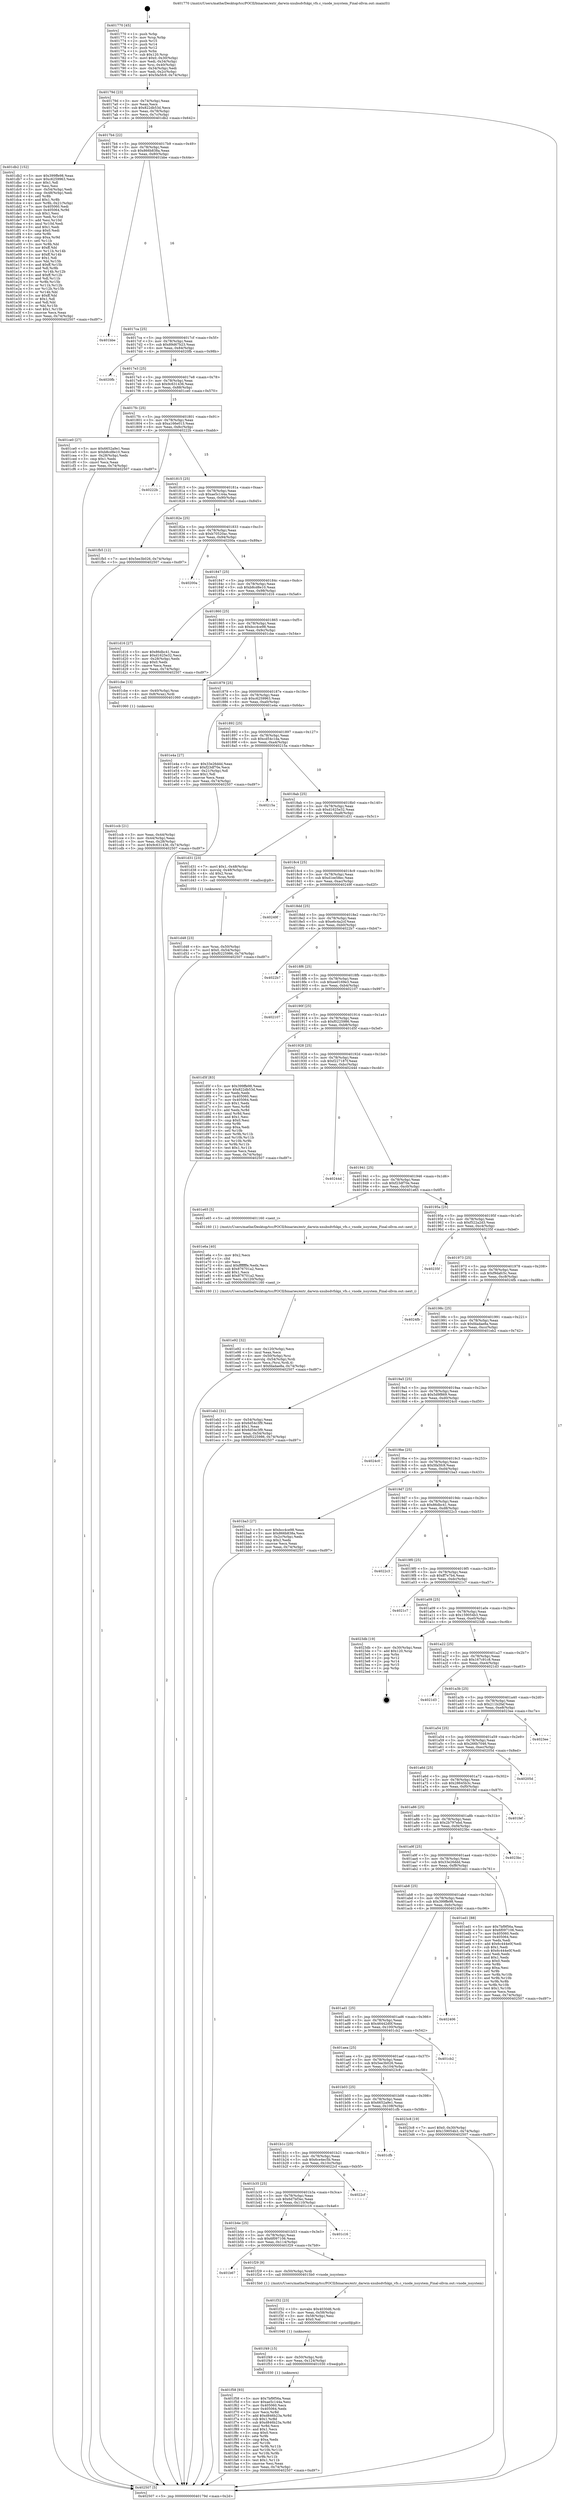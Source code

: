 digraph "0x401770" {
  label = "0x401770 (/mnt/c/Users/mathe/Desktop/tcc/POCII/binaries/extr_darwin-xnubsdvfskpi_vfs.c_vnode_issystem_Final-ollvm.out::main(0))"
  labelloc = "t"
  node[shape=record]

  Entry [label="",width=0.3,height=0.3,shape=circle,fillcolor=black,style=filled]
  "0x40179d" [label="{
     0x40179d [23]\l
     | [instrs]\l
     &nbsp;&nbsp;0x40179d \<+3\>: mov -0x74(%rbp),%eax\l
     &nbsp;&nbsp;0x4017a0 \<+2\>: mov %eax,%ecx\l
     &nbsp;&nbsp;0x4017a2 \<+6\>: sub $0x822db53d,%ecx\l
     &nbsp;&nbsp;0x4017a8 \<+3\>: mov %eax,-0x78(%rbp)\l
     &nbsp;&nbsp;0x4017ab \<+3\>: mov %ecx,-0x7c(%rbp)\l
     &nbsp;&nbsp;0x4017ae \<+6\>: je 0000000000401db2 \<main+0x642\>\l
  }"]
  "0x401db2" [label="{
     0x401db2 [152]\l
     | [instrs]\l
     &nbsp;&nbsp;0x401db2 \<+5\>: mov $0x399ffe98,%eax\l
     &nbsp;&nbsp;0x401db7 \<+5\>: mov $0xc6259963,%ecx\l
     &nbsp;&nbsp;0x401dbc \<+2\>: mov $0x1,%dl\l
     &nbsp;&nbsp;0x401dbe \<+2\>: xor %esi,%esi\l
     &nbsp;&nbsp;0x401dc0 \<+3\>: mov -0x54(%rbp),%edi\l
     &nbsp;&nbsp;0x401dc3 \<+3\>: cmp -0x48(%rbp),%edi\l
     &nbsp;&nbsp;0x401dc6 \<+4\>: setl %r8b\l
     &nbsp;&nbsp;0x401dca \<+4\>: and $0x1,%r8b\l
     &nbsp;&nbsp;0x401dce \<+4\>: mov %r8b,-0x21(%rbp)\l
     &nbsp;&nbsp;0x401dd2 \<+7\>: mov 0x405060,%edi\l
     &nbsp;&nbsp;0x401dd9 \<+8\>: mov 0x405064,%r9d\l
     &nbsp;&nbsp;0x401de1 \<+3\>: sub $0x1,%esi\l
     &nbsp;&nbsp;0x401de4 \<+3\>: mov %edi,%r10d\l
     &nbsp;&nbsp;0x401de7 \<+3\>: add %esi,%r10d\l
     &nbsp;&nbsp;0x401dea \<+4\>: imul %r10d,%edi\l
     &nbsp;&nbsp;0x401dee \<+3\>: and $0x1,%edi\l
     &nbsp;&nbsp;0x401df1 \<+3\>: cmp $0x0,%edi\l
     &nbsp;&nbsp;0x401df4 \<+4\>: sete %r8b\l
     &nbsp;&nbsp;0x401df8 \<+4\>: cmp $0xa,%r9d\l
     &nbsp;&nbsp;0x401dfc \<+4\>: setl %r11b\l
     &nbsp;&nbsp;0x401e00 \<+3\>: mov %r8b,%bl\l
     &nbsp;&nbsp;0x401e03 \<+3\>: xor $0xff,%bl\l
     &nbsp;&nbsp;0x401e06 \<+3\>: mov %r11b,%r14b\l
     &nbsp;&nbsp;0x401e09 \<+4\>: xor $0xff,%r14b\l
     &nbsp;&nbsp;0x401e0d \<+3\>: xor $0x1,%dl\l
     &nbsp;&nbsp;0x401e10 \<+3\>: mov %bl,%r15b\l
     &nbsp;&nbsp;0x401e13 \<+4\>: and $0xff,%r15b\l
     &nbsp;&nbsp;0x401e17 \<+3\>: and %dl,%r8b\l
     &nbsp;&nbsp;0x401e1a \<+3\>: mov %r14b,%r12b\l
     &nbsp;&nbsp;0x401e1d \<+4\>: and $0xff,%r12b\l
     &nbsp;&nbsp;0x401e21 \<+3\>: and %dl,%r11b\l
     &nbsp;&nbsp;0x401e24 \<+3\>: or %r8b,%r15b\l
     &nbsp;&nbsp;0x401e27 \<+3\>: or %r11b,%r12b\l
     &nbsp;&nbsp;0x401e2a \<+3\>: xor %r12b,%r15b\l
     &nbsp;&nbsp;0x401e2d \<+3\>: or %r14b,%bl\l
     &nbsp;&nbsp;0x401e30 \<+3\>: xor $0xff,%bl\l
     &nbsp;&nbsp;0x401e33 \<+3\>: or $0x1,%dl\l
     &nbsp;&nbsp;0x401e36 \<+2\>: and %dl,%bl\l
     &nbsp;&nbsp;0x401e38 \<+3\>: or %bl,%r15b\l
     &nbsp;&nbsp;0x401e3b \<+4\>: test $0x1,%r15b\l
     &nbsp;&nbsp;0x401e3f \<+3\>: cmovne %ecx,%eax\l
     &nbsp;&nbsp;0x401e42 \<+3\>: mov %eax,-0x74(%rbp)\l
     &nbsp;&nbsp;0x401e45 \<+5\>: jmp 0000000000402507 \<main+0xd97\>\l
  }"]
  "0x4017b4" [label="{
     0x4017b4 [22]\l
     | [instrs]\l
     &nbsp;&nbsp;0x4017b4 \<+5\>: jmp 00000000004017b9 \<main+0x49\>\l
     &nbsp;&nbsp;0x4017b9 \<+3\>: mov -0x78(%rbp),%eax\l
     &nbsp;&nbsp;0x4017bc \<+5\>: sub $0x866b838a,%eax\l
     &nbsp;&nbsp;0x4017c1 \<+3\>: mov %eax,-0x80(%rbp)\l
     &nbsp;&nbsp;0x4017c4 \<+6\>: je 0000000000401bbe \<main+0x44e\>\l
  }"]
  Exit [label="",width=0.3,height=0.3,shape=circle,fillcolor=black,style=filled,peripheries=2]
  "0x401bbe" [label="{
     0x401bbe\l
  }", style=dashed]
  "0x4017ca" [label="{
     0x4017ca [25]\l
     | [instrs]\l
     &nbsp;&nbsp;0x4017ca \<+5\>: jmp 00000000004017cf \<main+0x5f\>\l
     &nbsp;&nbsp;0x4017cf \<+3\>: mov -0x78(%rbp),%eax\l
     &nbsp;&nbsp;0x4017d2 \<+5\>: sub $0x89d67b23,%eax\l
     &nbsp;&nbsp;0x4017d7 \<+6\>: mov %eax,-0x84(%rbp)\l
     &nbsp;&nbsp;0x4017dd \<+6\>: je 00000000004020fb \<main+0x98b\>\l
  }"]
  "0x401f58" [label="{
     0x401f58 [93]\l
     | [instrs]\l
     &nbsp;&nbsp;0x401f58 \<+5\>: mov $0x7bf9f56a,%eax\l
     &nbsp;&nbsp;0x401f5d \<+5\>: mov $0xae5c144a,%esi\l
     &nbsp;&nbsp;0x401f62 \<+7\>: mov 0x405060,%ecx\l
     &nbsp;&nbsp;0x401f69 \<+7\>: mov 0x405064,%edx\l
     &nbsp;&nbsp;0x401f70 \<+3\>: mov %ecx,%r8d\l
     &nbsp;&nbsp;0x401f73 \<+7\>: add $0xd846b23a,%r8d\l
     &nbsp;&nbsp;0x401f7a \<+4\>: sub $0x1,%r8d\l
     &nbsp;&nbsp;0x401f7e \<+7\>: sub $0xd846b23a,%r8d\l
     &nbsp;&nbsp;0x401f85 \<+4\>: imul %r8d,%ecx\l
     &nbsp;&nbsp;0x401f89 \<+3\>: and $0x1,%ecx\l
     &nbsp;&nbsp;0x401f8c \<+3\>: cmp $0x0,%ecx\l
     &nbsp;&nbsp;0x401f8f \<+4\>: sete %r9b\l
     &nbsp;&nbsp;0x401f93 \<+3\>: cmp $0xa,%edx\l
     &nbsp;&nbsp;0x401f96 \<+4\>: setl %r10b\l
     &nbsp;&nbsp;0x401f9a \<+3\>: mov %r9b,%r11b\l
     &nbsp;&nbsp;0x401f9d \<+3\>: and %r10b,%r11b\l
     &nbsp;&nbsp;0x401fa0 \<+3\>: xor %r10b,%r9b\l
     &nbsp;&nbsp;0x401fa3 \<+3\>: or %r9b,%r11b\l
     &nbsp;&nbsp;0x401fa6 \<+4\>: test $0x1,%r11b\l
     &nbsp;&nbsp;0x401faa \<+3\>: cmovne %esi,%eax\l
     &nbsp;&nbsp;0x401fad \<+3\>: mov %eax,-0x74(%rbp)\l
     &nbsp;&nbsp;0x401fb0 \<+5\>: jmp 0000000000402507 \<main+0xd97\>\l
  }"]
  "0x4020fb" [label="{
     0x4020fb\l
  }", style=dashed]
  "0x4017e3" [label="{
     0x4017e3 [25]\l
     | [instrs]\l
     &nbsp;&nbsp;0x4017e3 \<+5\>: jmp 00000000004017e8 \<main+0x78\>\l
     &nbsp;&nbsp;0x4017e8 \<+3\>: mov -0x78(%rbp),%eax\l
     &nbsp;&nbsp;0x4017eb \<+5\>: sub $0x9c631436,%eax\l
     &nbsp;&nbsp;0x4017f0 \<+6\>: mov %eax,-0x88(%rbp)\l
     &nbsp;&nbsp;0x4017f6 \<+6\>: je 0000000000401ce0 \<main+0x570\>\l
  }"]
  "0x401f49" [label="{
     0x401f49 [15]\l
     | [instrs]\l
     &nbsp;&nbsp;0x401f49 \<+4\>: mov -0x50(%rbp),%rdi\l
     &nbsp;&nbsp;0x401f4d \<+6\>: mov %eax,-0x124(%rbp)\l
     &nbsp;&nbsp;0x401f53 \<+5\>: call 0000000000401030 \<free@plt\>\l
     | [calls]\l
     &nbsp;&nbsp;0x401030 \{1\} (unknown)\l
  }"]
  "0x401ce0" [label="{
     0x401ce0 [27]\l
     | [instrs]\l
     &nbsp;&nbsp;0x401ce0 \<+5\>: mov $0x6652a9e1,%eax\l
     &nbsp;&nbsp;0x401ce5 \<+5\>: mov $0xb8cd8e10,%ecx\l
     &nbsp;&nbsp;0x401cea \<+3\>: mov -0x28(%rbp),%edx\l
     &nbsp;&nbsp;0x401ced \<+3\>: cmp $0x1,%edx\l
     &nbsp;&nbsp;0x401cf0 \<+3\>: cmovl %ecx,%eax\l
     &nbsp;&nbsp;0x401cf3 \<+3\>: mov %eax,-0x74(%rbp)\l
     &nbsp;&nbsp;0x401cf6 \<+5\>: jmp 0000000000402507 \<main+0xd97\>\l
  }"]
  "0x4017fc" [label="{
     0x4017fc [25]\l
     | [instrs]\l
     &nbsp;&nbsp;0x4017fc \<+5\>: jmp 0000000000401801 \<main+0x91\>\l
     &nbsp;&nbsp;0x401801 \<+3\>: mov -0x78(%rbp),%eax\l
     &nbsp;&nbsp;0x401804 \<+5\>: sub $0xa166e013,%eax\l
     &nbsp;&nbsp;0x401809 \<+6\>: mov %eax,-0x8c(%rbp)\l
     &nbsp;&nbsp;0x40180f \<+6\>: je 000000000040222b \<main+0xabb\>\l
  }"]
  "0x401f32" [label="{
     0x401f32 [23]\l
     | [instrs]\l
     &nbsp;&nbsp;0x401f32 \<+10\>: movabs $0x4030d6,%rdi\l
     &nbsp;&nbsp;0x401f3c \<+3\>: mov %eax,-0x58(%rbp)\l
     &nbsp;&nbsp;0x401f3f \<+3\>: mov -0x58(%rbp),%esi\l
     &nbsp;&nbsp;0x401f42 \<+2\>: mov $0x0,%al\l
     &nbsp;&nbsp;0x401f44 \<+5\>: call 0000000000401040 \<printf@plt\>\l
     | [calls]\l
     &nbsp;&nbsp;0x401040 \{1\} (unknown)\l
  }"]
  "0x40222b" [label="{
     0x40222b\l
  }", style=dashed]
  "0x401815" [label="{
     0x401815 [25]\l
     | [instrs]\l
     &nbsp;&nbsp;0x401815 \<+5\>: jmp 000000000040181a \<main+0xaa\>\l
     &nbsp;&nbsp;0x40181a \<+3\>: mov -0x78(%rbp),%eax\l
     &nbsp;&nbsp;0x40181d \<+5\>: sub $0xae5c144a,%eax\l
     &nbsp;&nbsp;0x401822 \<+6\>: mov %eax,-0x90(%rbp)\l
     &nbsp;&nbsp;0x401828 \<+6\>: je 0000000000401fb5 \<main+0x845\>\l
  }"]
  "0x401b67" [label="{
     0x401b67\l
  }", style=dashed]
  "0x401fb5" [label="{
     0x401fb5 [12]\l
     | [instrs]\l
     &nbsp;&nbsp;0x401fb5 \<+7\>: movl $0x5ee3b026,-0x74(%rbp)\l
     &nbsp;&nbsp;0x401fbc \<+5\>: jmp 0000000000402507 \<main+0xd97\>\l
  }"]
  "0x40182e" [label="{
     0x40182e [25]\l
     | [instrs]\l
     &nbsp;&nbsp;0x40182e \<+5\>: jmp 0000000000401833 \<main+0xc3\>\l
     &nbsp;&nbsp;0x401833 \<+3\>: mov -0x78(%rbp),%eax\l
     &nbsp;&nbsp;0x401836 \<+5\>: sub $0xb70520ac,%eax\l
     &nbsp;&nbsp;0x40183b \<+6\>: mov %eax,-0x94(%rbp)\l
     &nbsp;&nbsp;0x401841 \<+6\>: je 000000000040200a \<main+0x89a\>\l
  }"]
  "0x401f29" [label="{
     0x401f29 [9]\l
     | [instrs]\l
     &nbsp;&nbsp;0x401f29 \<+4\>: mov -0x50(%rbp),%rdi\l
     &nbsp;&nbsp;0x401f2d \<+5\>: call 00000000004015b0 \<vnode_issystem\>\l
     | [calls]\l
     &nbsp;&nbsp;0x4015b0 \{1\} (/mnt/c/Users/mathe/Desktop/tcc/POCII/binaries/extr_darwin-xnubsdvfskpi_vfs.c_vnode_issystem_Final-ollvm.out::vnode_issystem)\l
  }"]
  "0x40200a" [label="{
     0x40200a\l
  }", style=dashed]
  "0x401847" [label="{
     0x401847 [25]\l
     | [instrs]\l
     &nbsp;&nbsp;0x401847 \<+5\>: jmp 000000000040184c \<main+0xdc\>\l
     &nbsp;&nbsp;0x40184c \<+3\>: mov -0x78(%rbp),%eax\l
     &nbsp;&nbsp;0x40184f \<+5\>: sub $0xb8cd8e10,%eax\l
     &nbsp;&nbsp;0x401854 \<+6\>: mov %eax,-0x98(%rbp)\l
     &nbsp;&nbsp;0x40185a \<+6\>: je 0000000000401d16 \<main+0x5a6\>\l
  }"]
  "0x401b4e" [label="{
     0x401b4e [25]\l
     | [instrs]\l
     &nbsp;&nbsp;0x401b4e \<+5\>: jmp 0000000000401b53 \<main+0x3e3\>\l
     &nbsp;&nbsp;0x401b53 \<+3\>: mov -0x78(%rbp),%eax\l
     &nbsp;&nbsp;0x401b56 \<+5\>: sub $0x6f097106,%eax\l
     &nbsp;&nbsp;0x401b5b \<+6\>: mov %eax,-0x114(%rbp)\l
     &nbsp;&nbsp;0x401b61 \<+6\>: je 0000000000401f29 \<main+0x7b9\>\l
  }"]
  "0x401d16" [label="{
     0x401d16 [27]\l
     | [instrs]\l
     &nbsp;&nbsp;0x401d16 \<+5\>: mov $0x86dbc41,%eax\l
     &nbsp;&nbsp;0x401d1b \<+5\>: mov $0xd1625e32,%ecx\l
     &nbsp;&nbsp;0x401d20 \<+3\>: mov -0x28(%rbp),%edx\l
     &nbsp;&nbsp;0x401d23 \<+3\>: cmp $0x0,%edx\l
     &nbsp;&nbsp;0x401d26 \<+3\>: cmove %ecx,%eax\l
     &nbsp;&nbsp;0x401d29 \<+3\>: mov %eax,-0x74(%rbp)\l
     &nbsp;&nbsp;0x401d2c \<+5\>: jmp 0000000000402507 \<main+0xd97\>\l
  }"]
  "0x401860" [label="{
     0x401860 [25]\l
     | [instrs]\l
     &nbsp;&nbsp;0x401860 \<+5\>: jmp 0000000000401865 \<main+0xf5\>\l
     &nbsp;&nbsp;0x401865 \<+3\>: mov -0x78(%rbp),%eax\l
     &nbsp;&nbsp;0x401868 \<+5\>: sub $0xbcc4ce98,%eax\l
     &nbsp;&nbsp;0x40186d \<+6\>: mov %eax,-0x9c(%rbp)\l
     &nbsp;&nbsp;0x401873 \<+6\>: je 0000000000401cbe \<main+0x54e\>\l
  }"]
  "0x401c16" [label="{
     0x401c16\l
  }", style=dashed]
  "0x401cbe" [label="{
     0x401cbe [13]\l
     | [instrs]\l
     &nbsp;&nbsp;0x401cbe \<+4\>: mov -0x40(%rbp),%rax\l
     &nbsp;&nbsp;0x401cc2 \<+4\>: mov 0x8(%rax),%rdi\l
     &nbsp;&nbsp;0x401cc6 \<+5\>: call 0000000000401060 \<atoi@plt\>\l
     | [calls]\l
     &nbsp;&nbsp;0x401060 \{1\} (unknown)\l
  }"]
  "0x401879" [label="{
     0x401879 [25]\l
     | [instrs]\l
     &nbsp;&nbsp;0x401879 \<+5\>: jmp 000000000040187e \<main+0x10e\>\l
     &nbsp;&nbsp;0x40187e \<+3\>: mov -0x78(%rbp),%eax\l
     &nbsp;&nbsp;0x401881 \<+5\>: sub $0xc6259963,%eax\l
     &nbsp;&nbsp;0x401886 \<+6\>: mov %eax,-0xa0(%rbp)\l
     &nbsp;&nbsp;0x40188c \<+6\>: je 0000000000401e4a \<main+0x6da\>\l
  }"]
  "0x401b35" [label="{
     0x401b35 [25]\l
     | [instrs]\l
     &nbsp;&nbsp;0x401b35 \<+5\>: jmp 0000000000401b3a \<main+0x3ca\>\l
     &nbsp;&nbsp;0x401b3a \<+3\>: mov -0x78(%rbp),%eax\l
     &nbsp;&nbsp;0x401b3d \<+5\>: sub $0x6d7bf3ec,%eax\l
     &nbsp;&nbsp;0x401b42 \<+6\>: mov %eax,-0x110(%rbp)\l
     &nbsp;&nbsp;0x401b48 \<+6\>: je 0000000000401c16 \<main+0x4a6\>\l
  }"]
  "0x401e4a" [label="{
     0x401e4a [27]\l
     | [instrs]\l
     &nbsp;&nbsp;0x401e4a \<+5\>: mov $0x33e26ddd,%eax\l
     &nbsp;&nbsp;0x401e4f \<+5\>: mov $0xf23df70e,%ecx\l
     &nbsp;&nbsp;0x401e54 \<+3\>: mov -0x21(%rbp),%dl\l
     &nbsp;&nbsp;0x401e57 \<+3\>: test $0x1,%dl\l
     &nbsp;&nbsp;0x401e5a \<+3\>: cmovne %ecx,%eax\l
     &nbsp;&nbsp;0x401e5d \<+3\>: mov %eax,-0x74(%rbp)\l
     &nbsp;&nbsp;0x401e60 \<+5\>: jmp 0000000000402507 \<main+0xd97\>\l
  }"]
  "0x401892" [label="{
     0x401892 [25]\l
     | [instrs]\l
     &nbsp;&nbsp;0x401892 \<+5\>: jmp 0000000000401897 \<main+0x127\>\l
     &nbsp;&nbsp;0x401897 \<+3\>: mov -0x78(%rbp),%eax\l
     &nbsp;&nbsp;0x40189a \<+5\>: sub $0xcd54c1da,%eax\l
     &nbsp;&nbsp;0x40189f \<+6\>: mov %eax,-0xa4(%rbp)\l
     &nbsp;&nbsp;0x4018a5 \<+6\>: je 000000000040215a \<main+0x9ea\>\l
  }"]
  "0x4022cf" [label="{
     0x4022cf\l
  }", style=dashed]
  "0x40215a" [label="{
     0x40215a\l
  }", style=dashed]
  "0x4018ab" [label="{
     0x4018ab [25]\l
     | [instrs]\l
     &nbsp;&nbsp;0x4018ab \<+5\>: jmp 00000000004018b0 \<main+0x140\>\l
     &nbsp;&nbsp;0x4018b0 \<+3\>: mov -0x78(%rbp),%eax\l
     &nbsp;&nbsp;0x4018b3 \<+5\>: sub $0xd1625e32,%eax\l
     &nbsp;&nbsp;0x4018b8 \<+6\>: mov %eax,-0xa8(%rbp)\l
     &nbsp;&nbsp;0x4018be \<+6\>: je 0000000000401d31 \<main+0x5c1\>\l
  }"]
  "0x401b1c" [label="{
     0x401b1c [25]\l
     | [instrs]\l
     &nbsp;&nbsp;0x401b1c \<+5\>: jmp 0000000000401b21 \<main+0x3b1\>\l
     &nbsp;&nbsp;0x401b21 \<+3\>: mov -0x78(%rbp),%eax\l
     &nbsp;&nbsp;0x401b24 \<+5\>: sub $0x6ce4ec5b,%eax\l
     &nbsp;&nbsp;0x401b29 \<+6\>: mov %eax,-0x10c(%rbp)\l
     &nbsp;&nbsp;0x401b2f \<+6\>: je 00000000004022cf \<main+0xb5f\>\l
  }"]
  "0x401d31" [label="{
     0x401d31 [23]\l
     | [instrs]\l
     &nbsp;&nbsp;0x401d31 \<+7\>: movl $0x1,-0x48(%rbp)\l
     &nbsp;&nbsp;0x401d38 \<+4\>: movslq -0x48(%rbp),%rax\l
     &nbsp;&nbsp;0x401d3c \<+4\>: shl $0x2,%rax\l
     &nbsp;&nbsp;0x401d40 \<+3\>: mov %rax,%rdi\l
     &nbsp;&nbsp;0x401d43 \<+5\>: call 0000000000401050 \<malloc@plt\>\l
     | [calls]\l
     &nbsp;&nbsp;0x401050 \{1\} (unknown)\l
  }"]
  "0x4018c4" [label="{
     0x4018c4 [25]\l
     | [instrs]\l
     &nbsp;&nbsp;0x4018c4 \<+5\>: jmp 00000000004018c9 \<main+0x159\>\l
     &nbsp;&nbsp;0x4018c9 \<+3\>: mov -0x78(%rbp),%eax\l
     &nbsp;&nbsp;0x4018cc \<+5\>: sub $0xd1ee58ec,%eax\l
     &nbsp;&nbsp;0x4018d1 \<+6\>: mov %eax,-0xac(%rbp)\l
     &nbsp;&nbsp;0x4018d7 \<+6\>: je 000000000040249f \<main+0xd2f\>\l
  }"]
  "0x401cfb" [label="{
     0x401cfb\l
  }", style=dashed]
  "0x40249f" [label="{
     0x40249f\l
  }", style=dashed]
  "0x4018dd" [label="{
     0x4018dd [25]\l
     | [instrs]\l
     &nbsp;&nbsp;0x4018dd \<+5\>: jmp 00000000004018e2 \<main+0x172\>\l
     &nbsp;&nbsp;0x4018e2 \<+3\>: mov -0x78(%rbp),%eax\l
     &nbsp;&nbsp;0x4018e5 \<+5\>: sub $0xe6c4a2cf,%eax\l
     &nbsp;&nbsp;0x4018ea \<+6\>: mov %eax,-0xb0(%rbp)\l
     &nbsp;&nbsp;0x4018f0 \<+6\>: je 00000000004022b7 \<main+0xb47\>\l
  }"]
  "0x401b03" [label="{
     0x401b03 [25]\l
     | [instrs]\l
     &nbsp;&nbsp;0x401b03 \<+5\>: jmp 0000000000401b08 \<main+0x398\>\l
     &nbsp;&nbsp;0x401b08 \<+3\>: mov -0x78(%rbp),%eax\l
     &nbsp;&nbsp;0x401b0b \<+5\>: sub $0x6652a9e1,%eax\l
     &nbsp;&nbsp;0x401b10 \<+6\>: mov %eax,-0x108(%rbp)\l
     &nbsp;&nbsp;0x401b16 \<+6\>: je 0000000000401cfb \<main+0x58b\>\l
  }"]
  "0x4022b7" [label="{
     0x4022b7\l
  }", style=dashed]
  "0x4018f6" [label="{
     0x4018f6 [25]\l
     | [instrs]\l
     &nbsp;&nbsp;0x4018f6 \<+5\>: jmp 00000000004018fb \<main+0x18b\>\l
     &nbsp;&nbsp;0x4018fb \<+3\>: mov -0x78(%rbp),%eax\l
     &nbsp;&nbsp;0x4018fe \<+5\>: sub $0xee0169e3,%eax\l
     &nbsp;&nbsp;0x401903 \<+6\>: mov %eax,-0xb4(%rbp)\l
     &nbsp;&nbsp;0x401909 \<+6\>: je 0000000000402107 \<main+0x997\>\l
  }"]
  "0x4023c8" [label="{
     0x4023c8 [19]\l
     | [instrs]\l
     &nbsp;&nbsp;0x4023c8 \<+7\>: movl $0x0,-0x30(%rbp)\l
     &nbsp;&nbsp;0x4023cf \<+7\>: movl $0x159054b3,-0x74(%rbp)\l
     &nbsp;&nbsp;0x4023d6 \<+5\>: jmp 0000000000402507 \<main+0xd97\>\l
  }"]
  "0x402107" [label="{
     0x402107\l
  }", style=dashed]
  "0x40190f" [label="{
     0x40190f [25]\l
     | [instrs]\l
     &nbsp;&nbsp;0x40190f \<+5\>: jmp 0000000000401914 \<main+0x1a4\>\l
     &nbsp;&nbsp;0x401914 \<+3\>: mov -0x78(%rbp),%eax\l
     &nbsp;&nbsp;0x401917 \<+5\>: sub $0xf0225986,%eax\l
     &nbsp;&nbsp;0x40191c \<+6\>: mov %eax,-0xb8(%rbp)\l
     &nbsp;&nbsp;0x401922 \<+6\>: je 0000000000401d5f \<main+0x5ef\>\l
  }"]
  "0x401aea" [label="{
     0x401aea [25]\l
     | [instrs]\l
     &nbsp;&nbsp;0x401aea \<+5\>: jmp 0000000000401aef \<main+0x37f\>\l
     &nbsp;&nbsp;0x401aef \<+3\>: mov -0x78(%rbp),%eax\l
     &nbsp;&nbsp;0x401af2 \<+5\>: sub $0x5ee3b026,%eax\l
     &nbsp;&nbsp;0x401af7 \<+6\>: mov %eax,-0x104(%rbp)\l
     &nbsp;&nbsp;0x401afd \<+6\>: je 00000000004023c8 \<main+0xc58\>\l
  }"]
  "0x401d5f" [label="{
     0x401d5f [83]\l
     | [instrs]\l
     &nbsp;&nbsp;0x401d5f \<+5\>: mov $0x399ffe98,%eax\l
     &nbsp;&nbsp;0x401d64 \<+5\>: mov $0x822db53d,%ecx\l
     &nbsp;&nbsp;0x401d69 \<+2\>: xor %edx,%edx\l
     &nbsp;&nbsp;0x401d6b \<+7\>: mov 0x405060,%esi\l
     &nbsp;&nbsp;0x401d72 \<+7\>: mov 0x405064,%edi\l
     &nbsp;&nbsp;0x401d79 \<+3\>: sub $0x1,%edx\l
     &nbsp;&nbsp;0x401d7c \<+3\>: mov %esi,%r8d\l
     &nbsp;&nbsp;0x401d7f \<+3\>: add %edx,%r8d\l
     &nbsp;&nbsp;0x401d82 \<+4\>: imul %r8d,%esi\l
     &nbsp;&nbsp;0x401d86 \<+3\>: and $0x1,%esi\l
     &nbsp;&nbsp;0x401d89 \<+3\>: cmp $0x0,%esi\l
     &nbsp;&nbsp;0x401d8c \<+4\>: sete %r9b\l
     &nbsp;&nbsp;0x401d90 \<+3\>: cmp $0xa,%edi\l
     &nbsp;&nbsp;0x401d93 \<+4\>: setl %r10b\l
     &nbsp;&nbsp;0x401d97 \<+3\>: mov %r9b,%r11b\l
     &nbsp;&nbsp;0x401d9a \<+3\>: and %r10b,%r11b\l
     &nbsp;&nbsp;0x401d9d \<+3\>: xor %r10b,%r9b\l
     &nbsp;&nbsp;0x401da0 \<+3\>: or %r9b,%r11b\l
     &nbsp;&nbsp;0x401da3 \<+4\>: test $0x1,%r11b\l
     &nbsp;&nbsp;0x401da7 \<+3\>: cmovne %ecx,%eax\l
     &nbsp;&nbsp;0x401daa \<+3\>: mov %eax,-0x74(%rbp)\l
     &nbsp;&nbsp;0x401dad \<+5\>: jmp 0000000000402507 \<main+0xd97\>\l
  }"]
  "0x401928" [label="{
     0x401928 [25]\l
     | [instrs]\l
     &nbsp;&nbsp;0x401928 \<+5\>: jmp 000000000040192d \<main+0x1bd\>\l
     &nbsp;&nbsp;0x40192d \<+3\>: mov -0x78(%rbp),%eax\l
     &nbsp;&nbsp;0x401930 \<+5\>: sub $0xf227187f,%eax\l
     &nbsp;&nbsp;0x401935 \<+6\>: mov %eax,-0xbc(%rbp)\l
     &nbsp;&nbsp;0x40193b \<+6\>: je 000000000040244d \<main+0xcdd\>\l
  }"]
  "0x401cb2" [label="{
     0x401cb2\l
  }", style=dashed]
  "0x40244d" [label="{
     0x40244d\l
  }", style=dashed]
  "0x401941" [label="{
     0x401941 [25]\l
     | [instrs]\l
     &nbsp;&nbsp;0x401941 \<+5\>: jmp 0000000000401946 \<main+0x1d6\>\l
     &nbsp;&nbsp;0x401946 \<+3\>: mov -0x78(%rbp),%eax\l
     &nbsp;&nbsp;0x401949 \<+5\>: sub $0xf23df70e,%eax\l
     &nbsp;&nbsp;0x40194e \<+6\>: mov %eax,-0xc0(%rbp)\l
     &nbsp;&nbsp;0x401954 \<+6\>: je 0000000000401e65 \<main+0x6f5\>\l
  }"]
  "0x401ad1" [label="{
     0x401ad1 [25]\l
     | [instrs]\l
     &nbsp;&nbsp;0x401ad1 \<+5\>: jmp 0000000000401ad6 \<main+0x366\>\l
     &nbsp;&nbsp;0x401ad6 \<+3\>: mov -0x78(%rbp),%eax\l
     &nbsp;&nbsp;0x401ad9 \<+5\>: sub $0x46442d0f,%eax\l
     &nbsp;&nbsp;0x401ade \<+6\>: mov %eax,-0x100(%rbp)\l
     &nbsp;&nbsp;0x401ae4 \<+6\>: je 0000000000401cb2 \<main+0x542\>\l
  }"]
  "0x401e65" [label="{
     0x401e65 [5]\l
     | [instrs]\l
     &nbsp;&nbsp;0x401e65 \<+5\>: call 0000000000401160 \<next_i\>\l
     | [calls]\l
     &nbsp;&nbsp;0x401160 \{1\} (/mnt/c/Users/mathe/Desktop/tcc/POCII/binaries/extr_darwin-xnubsdvfskpi_vfs.c_vnode_issystem_Final-ollvm.out::next_i)\l
  }"]
  "0x40195a" [label="{
     0x40195a [25]\l
     | [instrs]\l
     &nbsp;&nbsp;0x40195a \<+5\>: jmp 000000000040195f \<main+0x1ef\>\l
     &nbsp;&nbsp;0x40195f \<+3\>: mov -0x78(%rbp),%eax\l
     &nbsp;&nbsp;0x401962 \<+5\>: sub $0xf522a2d3,%eax\l
     &nbsp;&nbsp;0x401967 \<+6\>: mov %eax,-0xc4(%rbp)\l
     &nbsp;&nbsp;0x40196d \<+6\>: je 000000000040235f \<main+0xbef\>\l
  }"]
  "0x402406" [label="{
     0x402406\l
  }", style=dashed]
  "0x40235f" [label="{
     0x40235f\l
  }", style=dashed]
  "0x401973" [label="{
     0x401973 [25]\l
     | [instrs]\l
     &nbsp;&nbsp;0x401973 \<+5\>: jmp 0000000000401978 \<main+0x208\>\l
     &nbsp;&nbsp;0x401978 \<+3\>: mov -0x78(%rbp),%eax\l
     &nbsp;&nbsp;0x40197b \<+5\>: sub $0xf9dafc5c,%eax\l
     &nbsp;&nbsp;0x401980 \<+6\>: mov %eax,-0xc8(%rbp)\l
     &nbsp;&nbsp;0x401986 \<+6\>: je 00000000004024fb \<main+0xd8b\>\l
  }"]
  "0x401ab8" [label="{
     0x401ab8 [25]\l
     | [instrs]\l
     &nbsp;&nbsp;0x401ab8 \<+5\>: jmp 0000000000401abd \<main+0x34d\>\l
     &nbsp;&nbsp;0x401abd \<+3\>: mov -0x78(%rbp),%eax\l
     &nbsp;&nbsp;0x401ac0 \<+5\>: sub $0x399ffe98,%eax\l
     &nbsp;&nbsp;0x401ac5 \<+6\>: mov %eax,-0xfc(%rbp)\l
     &nbsp;&nbsp;0x401acb \<+6\>: je 0000000000402406 \<main+0xc96\>\l
  }"]
  "0x4024fb" [label="{
     0x4024fb\l
  }", style=dashed]
  "0x40198c" [label="{
     0x40198c [25]\l
     | [instrs]\l
     &nbsp;&nbsp;0x40198c \<+5\>: jmp 0000000000401991 \<main+0x221\>\l
     &nbsp;&nbsp;0x401991 \<+3\>: mov -0x78(%rbp),%eax\l
     &nbsp;&nbsp;0x401994 \<+5\>: sub $0xfdadae8a,%eax\l
     &nbsp;&nbsp;0x401999 \<+6\>: mov %eax,-0xcc(%rbp)\l
     &nbsp;&nbsp;0x40199f \<+6\>: je 0000000000401eb2 \<main+0x742\>\l
  }"]
  "0x401ed1" [label="{
     0x401ed1 [88]\l
     | [instrs]\l
     &nbsp;&nbsp;0x401ed1 \<+5\>: mov $0x7bf9f56a,%eax\l
     &nbsp;&nbsp;0x401ed6 \<+5\>: mov $0x6f097106,%ecx\l
     &nbsp;&nbsp;0x401edb \<+7\>: mov 0x405060,%edx\l
     &nbsp;&nbsp;0x401ee2 \<+7\>: mov 0x405064,%esi\l
     &nbsp;&nbsp;0x401ee9 \<+2\>: mov %edx,%edi\l
     &nbsp;&nbsp;0x401eeb \<+6\>: add $0x6c444e0f,%edi\l
     &nbsp;&nbsp;0x401ef1 \<+3\>: sub $0x1,%edi\l
     &nbsp;&nbsp;0x401ef4 \<+6\>: sub $0x6c444e0f,%edi\l
     &nbsp;&nbsp;0x401efa \<+3\>: imul %edi,%edx\l
     &nbsp;&nbsp;0x401efd \<+3\>: and $0x1,%edx\l
     &nbsp;&nbsp;0x401f00 \<+3\>: cmp $0x0,%edx\l
     &nbsp;&nbsp;0x401f03 \<+4\>: sete %r8b\l
     &nbsp;&nbsp;0x401f07 \<+3\>: cmp $0xa,%esi\l
     &nbsp;&nbsp;0x401f0a \<+4\>: setl %r9b\l
     &nbsp;&nbsp;0x401f0e \<+3\>: mov %r8b,%r10b\l
     &nbsp;&nbsp;0x401f11 \<+3\>: and %r9b,%r10b\l
     &nbsp;&nbsp;0x401f14 \<+3\>: xor %r9b,%r8b\l
     &nbsp;&nbsp;0x401f17 \<+3\>: or %r8b,%r10b\l
     &nbsp;&nbsp;0x401f1a \<+4\>: test $0x1,%r10b\l
     &nbsp;&nbsp;0x401f1e \<+3\>: cmovne %ecx,%eax\l
     &nbsp;&nbsp;0x401f21 \<+3\>: mov %eax,-0x74(%rbp)\l
     &nbsp;&nbsp;0x401f24 \<+5\>: jmp 0000000000402507 \<main+0xd97\>\l
  }"]
  "0x401eb2" [label="{
     0x401eb2 [31]\l
     | [instrs]\l
     &nbsp;&nbsp;0x401eb2 \<+3\>: mov -0x54(%rbp),%eax\l
     &nbsp;&nbsp;0x401eb5 \<+5\>: sub $0x6d54c3f9,%eax\l
     &nbsp;&nbsp;0x401eba \<+3\>: add $0x1,%eax\l
     &nbsp;&nbsp;0x401ebd \<+5\>: add $0x6d54c3f9,%eax\l
     &nbsp;&nbsp;0x401ec2 \<+3\>: mov %eax,-0x54(%rbp)\l
     &nbsp;&nbsp;0x401ec5 \<+7\>: movl $0xf0225986,-0x74(%rbp)\l
     &nbsp;&nbsp;0x401ecc \<+5\>: jmp 0000000000402507 \<main+0xd97\>\l
  }"]
  "0x4019a5" [label="{
     0x4019a5 [25]\l
     | [instrs]\l
     &nbsp;&nbsp;0x4019a5 \<+5\>: jmp 00000000004019aa \<main+0x23a\>\l
     &nbsp;&nbsp;0x4019aa \<+3\>: mov -0x78(%rbp),%eax\l
     &nbsp;&nbsp;0x4019ad \<+5\>: sub $0x5d9f869,%eax\l
     &nbsp;&nbsp;0x4019b2 \<+6\>: mov %eax,-0xd0(%rbp)\l
     &nbsp;&nbsp;0x4019b8 \<+6\>: je 00000000004024c0 \<main+0xd50\>\l
  }"]
  "0x401a9f" [label="{
     0x401a9f [25]\l
     | [instrs]\l
     &nbsp;&nbsp;0x401a9f \<+5\>: jmp 0000000000401aa4 \<main+0x334\>\l
     &nbsp;&nbsp;0x401aa4 \<+3\>: mov -0x78(%rbp),%eax\l
     &nbsp;&nbsp;0x401aa7 \<+5\>: sub $0x33e26ddd,%eax\l
     &nbsp;&nbsp;0x401aac \<+6\>: mov %eax,-0xf8(%rbp)\l
     &nbsp;&nbsp;0x401ab2 \<+6\>: je 0000000000401ed1 \<main+0x761\>\l
  }"]
  "0x4024c0" [label="{
     0x4024c0\l
  }", style=dashed]
  "0x4019be" [label="{
     0x4019be [25]\l
     | [instrs]\l
     &nbsp;&nbsp;0x4019be \<+5\>: jmp 00000000004019c3 \<main+0x253\>\l
     &nbsp;&nbsp;0x4019c3 \<+3\>: mov -0x78(%rbp),%eax\l
     &nbsp;&nbsp;0x4019c6 \<+5\>: sub $0x5fa5fc9,%eax\l
     &nbsp;&nbsp;0x4019cb \<+6\>: mov %eax,-0xd4(%rbp)\l
     &nbsp;&nbsp;0x4019d1 \<+6\>: je 0000000000401ba3 \<main+0x433\>\l
  }"]
  "0x4023bc" [label="{
     0x4023bc\l
  }", style=dashed]
  "0x401ba3" [label="{
     0x401ba3 [27]\l
     | [instrs]\l
     &nbsp;&nbsp;0x401ba3 \<+5\>: mov $0xbcc4ce98,%eax\l
     &nbsp;&nbsp;0x401ba8 \<+5\>: mov $0x866b838a,%ecx\l
     &nbsp;&nbsp;0x401bad \<+3\>: mov -0x2c(%rbp),%edx\l
     &nbsp;&nbsp;0x401bb0 \<+3\>: cmp $0x2,%edx\l
     &nbsp;&nbsp;0x401bb3 \<+3\>: cmovne %ecx,%eax\l
     &nbsp;&nbsp;0x401bb6 \<+3\>: mov %eax,-0x74(%rbp)\l
     &nbsp;&nbsp;0x401bb9 \<+5\>: jmp 0000000000402507 \<main+0xd97\>\l
  }"]
  "0x4019d7" [label="{
     0x4019d7 [25]\l
     | [instrs]\l
     &nbsp;&nbsp;0x4019d7 \<+5\>: jmp 00000000004019dc \<main+0x26c\>\l
     &nbsp;&nbsp;0x4019dc \<+3\>: mov -0x78(%rbp),%eax\l
     &nbsp;&nbsp;0x4019df \<+5\>: sub $0x86dbc41,%eax\l
     &nbsp;&nbsp;0x4019e4 \<+6\>: mov %eax,-0xd8(%rbp)\l
     &nbsp;&nbsp;0x4019ea \<+6\>: je 00000000004022c3 \<main+0xb53\>\l
  }"]
  "0x402507" [label="{
     0x402507 [5]\l
     | [instrs]\l
     &nbsp;&nbsp;0x402507 \<+5\>: jmp 000000000040179d \<main+0x2d\>\l
  }"]
  "0x401770" [label="{
     0x401770 [45]\l
     | [instrs]\l
     &nbsp;&nbsp;0x401770 \<+1\>: push %rbp\l
     &nbsp;&nbsp;0x401771 \<+3\>: mov %rsp,%rbp\l
     &nbsp;&nbsp;0x401774 \<+2\>: push %r15\l
     &nbsp;&nbsp;0x401776 \<+2\>: push %r14\l
     &nbsp;&nbsp;0x401778 \<+2\>: push %r12\l
     &nbsp;&nbsp;0x40177a \<+1\>: push %rbx\l
     &nbsp;&nbsp;0x40177b \<+7\>: sub $0x120,%rsp\l
     &nbsp;&nbsp;0x401782 \<+7\>: movl $0x0,-0x30(%rbp)\l
     &nbsp;&nbsp;0x401789 \<+3\>: mov %edi,-0x34(%rbp)\l
     &nbsp;&nbsp;0x40178c \<+4\>: mov %rsi,-0x40(%rbp)\l
     &nbsp;&nbsp;0x401790 \<+3\>: mov -0x34(%rbp),%edi\l
     &nbsp;&nbsp;0x401793 \<+3\>: mov %edi,-0x2c(%rbp)\l
     &nbsp;&nbsp;0x401796 \<+7\>: movl $0x5fa5fc9,-0x74(%rbp)\l
  }"]
  "0x401ccb" [label="{
     0x401ccb [21]\l
     | [instrs]\l
     &nbsp;&nbsp;0x401ccb \<+3\>: mov %eax,-0x44(%rbp)\l
     &nbsp;&nbsp;0x401cce \<+3\>: mov -0x44(%rbp),%eax\l
     &nbsp;&nbsp;0x401cd1 \<+3\>: mov %eax,-0x28(%rbp)\l
     &nbsp;&nbsp;0x401cd4 \<+7\>: movl $0x9c631436,-0x74(%rbp)\l
     &nbsp;&nbsp;0x401cdb \<+5\>: jmp 0000000000402507 \<main+0xd97\>\l
  }"]
  "0x401d48" [label="{
     0x401d48 [23]\l
     | [instrs]\l
     &nbsp;&nbsp;0x401d48 \<+4\>: mov %rax,-0x50(%rbp)\l
     &nbsp;&nbsp;0x401d4c \<+7\>: movl $0x0,-0x54(%rbp)\l
     &nbsp;&nbsp;0x401d53 \<+7\>: movl $0xf0225986,-0x74(%rbp)\l
     &nbsp;&nbsp;0x401d5a \<+5\>: jmp 0000000000402507 \<main+0xd97\>\l
  }"]
  "0x401e6a" [label="{
     0x401e6a [40]\l
     | [instrs]\l
     &nbsp;&nbsp;0x401e6a \<+5\>: mov $0x2,%ecx\l
     &nbsp;&nbsp;0x401e6f \<+1\>: cltd\l
     &nbsp;&nbsp;0x401e70 \<+2\>: idiv %ecx\l
     &nbsp;&nbsp;0x401e72 \<+6\>: imul $0xfffffffe,%edx,%ecx\l
     &nbsp;&nbsp;0x401e78 \<+6\>: sub $0x876701a2,%ecx\l
     &nbsp;&nbsp;0x401e7e \<+3\>: add $0x1,%ecx\l
     &nbsp;&nbsp;0x401e81 \<+6\>: add $0x876701a2,%ecx\l
     &nbsp;&nbsp;0x401e87 \<+6\>: mov %ecx,-0x120(%rbp)\l
     &nbsp;&nbsp;0x401e8d \<+5\>: call 0000000000401160 \<next_i\>\l
     | [calls]\l
     &nbsp;&nbsp;0x401160 \{1\} (/mnt/c/Users/mathe/Desktop/tcc/POCII/binaries/extr_darwin-xnubsdvfskpi_vfs.c_vnode_issystem_Final-ollvm.out::next_i)\l
  }"]
  "0x401e92" [label="{
     0x401e92 [32]\l
     | [instrs]\l
     &nbsp;&nbsp;0x401e92 \<+6\>: mov -0x120(%rbp),%ecx\l
     &nbsp;&nbsp;0x401e98 \<+3\>: imul %eax,%ecx\l
     &nbsp;&nbsp;0x401e9b \<+4\>: mov -0x50(%rbp),%rsi\l
     &nbsp;&nbsp;0x401e9f \<+4\>: movslq -0x54(%rbp),%rdi\l
     &nbsp;&nbsp;0x401ea3 \<+3\>: mov %ecx,(%rsi,%rdi,4)\l
     &nbsp;&nbsp;0x401ea6 \<+7\>: movl $0xfdadae8a,-0x74(%rbp)\l
     &nbsp;&nbsp;0x401ead \<+5\>: jmp 0000000000402507 \<main+0xd97\>\l
  }"]
  "0x401a86" [label="{
     0x401a86 [25]\l
     | [instrs]\l
     &nbsp;&nbsp;0x401a86 \<+5\>: jmp 0000000000401a8b \<main+0x31b\>\l
     &nbsp;&nbsp;0x401a8b \<+3\>: mov -0x78(%rbp),%eax\l
     &nbsp;&nbsp;0x401a8e \<+5\>: sub $0x2b797ebd,%eax\l
     &nbsp;&nbsp;0x401a93 \<+6\>: mov %eax,-0xf4(%rbp)\l
     &nbsp;&nbsp;0x401a99 \<+6\>: je 00000000004023bc \<main+0xc4c\>\l
  }"]
  "0x4022c3" [label="{
     0x4022c3\l
  }", style=dashed]
  "0x4019f0" [label="{
     0x4019f0 [25]\l
     | [instrs]\l
     &nbsp;&nbsp;0x4019f0 \<+5\>: jmp 00000000004019f5 \<main+0x285\>\l
     &nbsp;&nbsp;0x4019f5 \<+3\>: mov -0x78(%rbp),%eax\l
     &nbsp;&nbsp;0x4019f8 \<+5\>: sub $0xff7e7b4,%eax\l
     &nbsp;&nbsp;0x4019fd \<+6\>: mov %eax,-0xdc(%rbp)\l
     &nbsp;&nbsp;0x401a03 \<+6\>: je 00000000004021c7 \<main+0xa57\>\l
  }"]
  "0x401fef" [label="{
     0x401fef\l
  }", style=dashed]
  "0x4021c7" [label="{
     0x4021c7\l
  }", style=dashed]
  "0x401a09" [label="{
     0x401a09 [25]\l
     | [instrs]\l
     &nbsp;&nbsp;0x401a09 \<+5\>: jmp 0000000000401a0e \<main+0x29e\>\l
     &nbsp;&nbsp;0x401a0e \<+3\>: mov -0x78(%rbp),%eax\l
     &nbsp;&nbsp;0x401a11 \<+5\>: sub $0x159054b3,%eax\l
     &nbsp;&nbsp;0x401a16 \<+6\>: mov %eax,-0xe0(%rbp)\l
     &nbsp;&nbsp;0x401a1c \<+6\>: je 00000000004023db \<main+0xc6b\>\l
  }"]
  "0x401a6d" [label="{
     0x401a6d [25]\l
     | [instrs]\l
     &nbsp;&nbsp;0x401a6d \<+5\>: jmp 0000000000401a72 \<main+0x302\>\l
     &nbsp;&nbsp;0x401a72 \<+3\>: mov -0x78(%rbp),%eax\l
     &nbsp;&nbsp;0x401a75 \<+5\>: sub $0x28645b3c,%eax\l
     &nbsp;&nbsp;0x401a7a \<+6\>: mov %eax,-0xf0(%rbp)\l
     &nbsp;&nbsp;0x401a80 \<+6\>: je 0000000000401fef \<main+0x87f\>\l
  }"]
  "0x4023db" [label="{
     0x4023db [19]\l
     | [instrs]\l
     &nbsp;&nbsp;0x4023db \<+3\>: mov -0x30(%rbp),%eax\l
     &nbsp;&nbsp;0x4023de \<+7\>: add $0x120,%rsp\l
     &nbsp;&nbsp;0x4023e5 \<+1\>: pop %rbx\l
     &nbsp;&nbsp;0x4023e6 \<+2\>: pop %r12\l
     &nbsp;&nbsp;0x4023e8 \<+2\>: pop %r14\l
     &nbsp;&nbsp;0x4023ea \<+2\>: pop %r15\l
     &nbsp;&nbsp;0x4023ec \<+1\>: pop %rbp\l
     &nbsp;&nbsp;0x4023ed \<+1\>: ret\l
  }"]
  "0x401a22" [label="{
     0x401a22 [25]\l
     | [instrs]\l
     &nbsp;&nbsp;0x401a22 \<+5\>: jmp 0000000000401a27 \<main+0x2b7\>\l
     &nbsp;&nbsp;0x401a27 \<+3\>: mov -0x78(%rbp),%eax\l
     &nbsp;&nbsp;0x401a2a \<+5\>: sub $0x167c91c8,%eax\l
     &nbsp;&nbsp;0x401a2f \<+6\>: mov %eax,-0xe4(%rbp)\l
     &nbsp;&nbsp;0x401a35 \<+6\>: je 00000000004021d3 \<main+0xa63\>\l
  }"]
  "0x40205d" [label="{
     0x40205d\l
  }", style=dashed]
  "0x4021d3" [label="{
     0x4021d3\l
  }", style=dashed]
  "0x401a3b" [label="{
     0x401a3b [25]\l
     | [instrs]\l
     &nbsp;&nbsp;0x401a3b \<+5\>: jmp 0000000000401a40 \<main+0x2d0\>\l
     &nbsp;&nbsp;0x401a40 \<+3\>: mov -0x78(%rbp),%eax\l
     &nbsp;&nbsp;0x401a43 \<+5\>: sub $0x211b2faf,%eax\l
     &nbsp;&nbsp;0x401a48 \<+6\>: mov %eax,-0xe8(%rbp)\l
     &nbsp;&nbsp;0x401a4e \<+6\>: je 00000000004023ee \<main+0xc7e\>\l
  }"]
  "0x401a54" [label="{
     0x401a54 [25]\l
     | [instrs]\l
     &nbsp;&nbsp;0x401a54 \<+5\>: jmp 0000000000401a59 \<main+0x2e9\>\l
     &nbsp;&nbsp;0x401a59 \<+3\>: mov -0x78(%rbp),%eax\l
     &nbsp;&nbsp;0x401a5c \<+5\>: sub $0x266b7046,%eax\l
     &nbsp;&nbsp;0x401a61 \<+6\>: mov %eax,-0xec(%rbp)\l
     &nbsp;&nbsp;0x401a67 \<+6\>: je 000000000040205d \<main+0x8ed\>\l
  }"]
  "0x4023ee" [label="{
     0x4023ee\l
  }", style=dashed]
  Entry -> "0x401770" [label=" 1"]
  "0x40179d" -> "0x401db2" [label=" 2"]
  "0x40179d" -> "0x4017b4" [label=" 16"]
  "0x4023db" -> Exit [label=" 1"]
  "0x4017b4" -> "0x401bbe" [label=" 0"]
  "0x4017b4" -> "0x4017ca" [label=" 16"]
  "0x4023c8" -> "0x402507" [label=" 1"]
  "0x4017ca" -> "0x4020fb" [label=" 0"]
  "0x4017ca" -> "0x4017e3" [label=" 16"]
  "0x401fb5" -> "0x402507" [label=" 1"]
  "0x4017e3" -> "0x401ce0" [label=" 1"]
  "0x4017e3" -> "0x4017fc" [label=" 15"]
  "0x401f58" -> "0x402507" [label=" 1"]
  "0x4017fc" -> "0x40222b" [label=" 0"]
  "0x4017fc" -> "0x401815" [label=" 15"]
  "0x401f49" -> "0x401f58" [label=" 1"]
  "0x401815" -> "0x401fb5" [label=" 1"]
  "0x401815" -> "0x40182e" [label=" 14"]
  "0x401f32" -> "0x401f49" [label=" 1"]
  "0x40182e" -> "0x40200a" [label=" 0"]
  "0x40182e" -> "0x401847" [label=" 14"]
  "0x401f29" -> "0x401f32" [label=" 1"]
  "0x401847" -> "0x401d16" [label=" 1"]
  "0x401847" -> "0x401860" [label=" 13"]
  "0x401b4e" -> "0x401f29" [label=" 1"]
  "0x401860" -> "0x401cbe" [label=" 1"]
  "0x401860" -> "0x401879" [label=" 12"]
  "0x401b4e" -> "0x401b67" [label=" 0"]
  "0x401879" -> "0x401e4a" [label=" 2"]
  "0x401879" -> "0x401892" [label=" 10"]
  "0x401b35" -> "0x401c16" [label=" 0"]
  "0x401892" -> "0x40215a" [label=" 0"]
  "0x401892" -> "0x4018ab" [label=" 10"]
  "0x401b35" -> "0x401b4e" [label=" 1"]
  "0x4018ab" -> "0x401d31" [label=" 1"]
  "0x4018ab" -> "0x4018c4" [label=" 9"]
  "0x401b1c" -> "0x4022cf" [label=" 0"]
  "0x4018c4" -> "0x40249f" [label=" 0"]
  "0x4018c4" -> "0x4018dd" [label=" 9"]
  "0x401b1c" -> "0x401b35" [label=" 1"]
  "0x4018dd" -> "0x4022b7" [label=" 0"]
  "0x4018dd" -> "0x4018f6" [label=" 9"]
  "0x401b03" -> "0x401cfb" [label=" 0"]
  "0x4018f6" -> "0x402107" [label=" 0"]
  "0x4018f6" -> "0x40190f" [label=" 9"]
  "0x401b03" -> "0x401b1c" [label=" 1"]
  "0x40190f" -> "0x401d5f" [label=" 2"]
  "0x40190f" -> "0x401928" [label=" 7"]
  "0x401aea" -> "0x4023c8" [label=" 1"]
  "0x401928" -> "0x40244d" [label=" 0"]
  "0x401928" -> "0x401941" [label=" 7"]
  "0x401aea" -> "0x401b03" [label=" 1"]
  "0x401941" -> "0x401e65" [label=" 1"]
  "0x401941" -> "0x40195a" [label=" 6"]
  "0x401ad1" -> "0x401cb2" [label=" 0"]
  "0x40195a" -> "0x40235f" [label=" 0"]
  "0x40195a" -> "0x401973" [label=" 6"]
  "0x401ad1" -> "0x401aea" [label=" 2"]
  "0x401973" -> "0x4024fb" [label=" 0"]
  "0x401973" -> "0x40198c" [label=" 6"]
  "0x401ab8" -> "0x402406" [label=" 0"]
  "0x40198c" -> "0x401eb2" [label=" 1"]
  "0x40198c" -> "0x4019a5" [label=" 5"]
  "0x401ab8" -> "0x401ad1" [label=" 2"]
  "0x4019a5" -> "0x4024c0" [label=" 0"]
  "0x4019a5" -> "0x4019be" [label=" 5"]
  "0x401a9f" -> "0x401ab8" [label=" 2"]
  "0x4019be" -> "0x401ba3" [label=" 1"]
  "0x4019be" -> "0x4019d7" [label=" 4"]
  "0x401ba3" -> "0x402507" [label=" 1"]
  "0x401770" -> "0x40179d" [label=" 1"]
  "0x402507" -> "0x40179d" [label=" 17"]
  "0x401cbe" -> "0x401ccb" [label=" 1"]
  "0x401ccb" -> "0x402507" [label=" 1"]
  "0x401ce0" -> "0x402507" [label=" 1"]
  "0x401d16" -> "0x402507" [label=" 1"]
  "0x401d31" -> "0x401d48" [label=" 1"]
  "0x401d48" -> "0x402507" [label=" 1"]
  "0x401d5f" -> "0x402507" [label=" 2"]
  "0x401db2" -> "0x402507" [label=" 2"]
  "0x401e4a" -> "0x402507" [label=" 2"]
  "0x401e65" -> "0x401e6a" [label=" 1"]
  "0x401e6a" -> "0x401e92" [label=" 1"]
  "0x401e92" -> "0x402507" [label=" 1"]
  "0x401eb2" -> "0x402507" [label=" 1"]
  "0x401a9f" -> "0x401ed1" [label=" 1"]
  "0x4019d7" -> "0x4022c3" [label=" 0"]
  "0x4019d7" -> "0x4019f0" [label=" 4"]
  "0x401a86" -> "0x401a9f" [label=" 3"]
  "0x4019f0" -> "0x4021c7" [label=" 0"]
  "0x4019f0" -> "0x401a09" [label=" 4"]
  "0x401a86" -> "0x4023bc" [label=" 0"]
  "0x401a09" -> "0x4023db" [label=" 1"]
  "0x401a09" -> "0x401a22" [label=" 3"]
  "0x401a6d" -> "0x401a86" [label=" 3"]
  "0x401a22" -> "0x4021d3" [label=" 0"]
  "0x401a22" -> "0x401a3b" [label=" 3"]
  "0x401a6d" -> "0x401fef" [label=" 0"]
  "0x401a3b" -> "0x4023ee" [label=" 0"]
  "0x401a3b" -> "0x401a54" [label=" 3"]
  "0x401ed1" -> "0x402507" [label=" 1"]
  "0x401a54" -> "0x40205d" [label=" 0"]
  "0x401a54" -> "0x401a6d" [label=" 3"]
}
